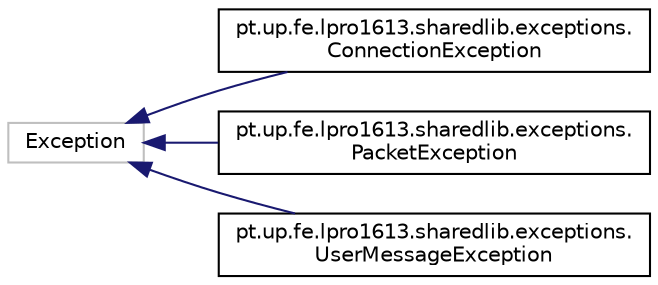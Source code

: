 digraph "Graphical Class Hierarchy"
{
  edge [fontname="Helvetica",fontsize="10",labelfontname="Helvetica",labelfontsize="10"];
  node [fontname="Helvetica",fontsize="10",shape=record];
  rankdir="LR";
  Node48 [label="Exception",height=0.2,width=0.4,color="grey75", fillcolor="white", style="filled"];
  Node48 -> Node0 [dir="back",color="midnightblue",fontsize="10",style="solid",fontname="Helvetica"];
  Node0 [label="pt.up.fe.lpro1613.sharedlib.exceptions.\lConnectionException",height=0.2,width=0.4,color="black", fillcolor="white", style="filled",URL="$classpt_1_1up_1_1fe_1_1lpro1613_1_1sharedlib_1_1exceptions_1_1_connection_exception.html"];
  Node48 -> Node50 [dir="back",color="midnightblue",fontsize="10",style="solid",fontname="Helvetica"];
  Node50 [label="pt.up.fe.lpro1613.sharedlib.exceptions.\lPacketException",height=0.2,width=0.4,color="black", fillcolor="white", style="filled",URL="$classpt_1_1up_1_1fe_1_1lpro1613_1_1sharedlib_1_1exceptions_1_1_packet_exception.html"];
  Node48 -> Node51 [dir="back",color="midnightblue",fontsize="10",style="solid",fontname="Helvetica"];
  Node51 [label="pt.up.fe.lpro1613.sharedlib.exceptions.\lUserMessageException",height=0.2,width=0.4,color="black", fillcolor="white", style="filled",URL="$classpt_1_1up_1_1fe_1_1lpro1613_1_1sharedlib_1_1exceptions_1_1_user_message_exception.html"];
}
